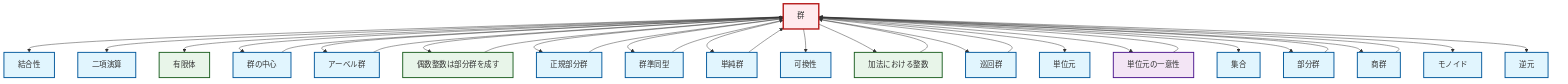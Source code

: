 graph TD
    classDef definition fill:#e1f5fe,stroke:#01579b,stroke-width:2px
    classDef theorem fill:#f3e5f5,stroke:#4a148c,stroke-width:2px
    classDef axiom fill:#fff3e0,stroke:#e65100,stroke-width:2px
    classDef example fill:#e8f5e9,stroke:#1b5e20,stroke-width:2px
    classDef current fill:#ffebee,stroke:#b71c1c,stroke-width:3px
    def-group["群"]:::definition
    def-subgroup["部分群"]:::definition
    def-monoid["モノイド"]:::definition
    def-center-of-group["群の中心"]:::definition
    def-quotient-group["商群"]:::definition
    def-associativity["結合性"]:::definition
    def-normal-subgroup["正規部分群"]:::definition
    def-binary-operation["二項演算"]:::definition
    thm-unique-identity["単位元の一意性"]:::theorem
    ex-finite-field["有限体"]:::example
    def-identity-element["単位元"]:::definition
    ex-even-integers-subgroup["偶数整数は部分群を成す"]:::example
    def-commutativity["可換性"]:::definition
    def-set["集合"]:::definition
    def-abelian-group["アーベル群"]:::definition
    def-cyclic-group["巡回群"]:::definition
    ex-integers-addition["加法における整数"]:::example
    def-simple-group["単純群"]:::definition
    def-inverse-element["逆元"]:::definition
    def-homomorphism["群準同型"]:::definition
    def-group --> def-associativity
    def-abelian-group --> def-group
    def-group --> def-binary-operation
    def-simple-group --> def-group
    def-group --> ex-finite-field
    def-quotient-group --> def-group
    def-group --> def-center-of-group
    def-group --> def-abelian-group
    ex-even-integers-subgroup --> def-group
    def-group --> ex-even-integers-subgroup
    def-group --> def-normal-subgroup
    def-group --> def-homomorphism
    def-subgroup --> def-group
    def-group --> def-simple-group
    def-group --> def-commutativity
    ex-integers-addition --> def-group
    def-group --> ex-integers-addition
    def-group --> def-cyclic-group
    thm-unique-identity --> def-group
    def-group --> def-identity-element
    def-group --> thm-unique-identity
    def-cyclic-group --> def-group
    def-group --> def-set
    def-group --> def-subgroup
    def-normal-subgroup --> def-group
    def-homomorphism --> def-group
    def-center-of-group --> def-group
    def-group --> def-quotient-group
    def-group --> def-monoid
    def-group --> def-inverse-element
    class def-group current